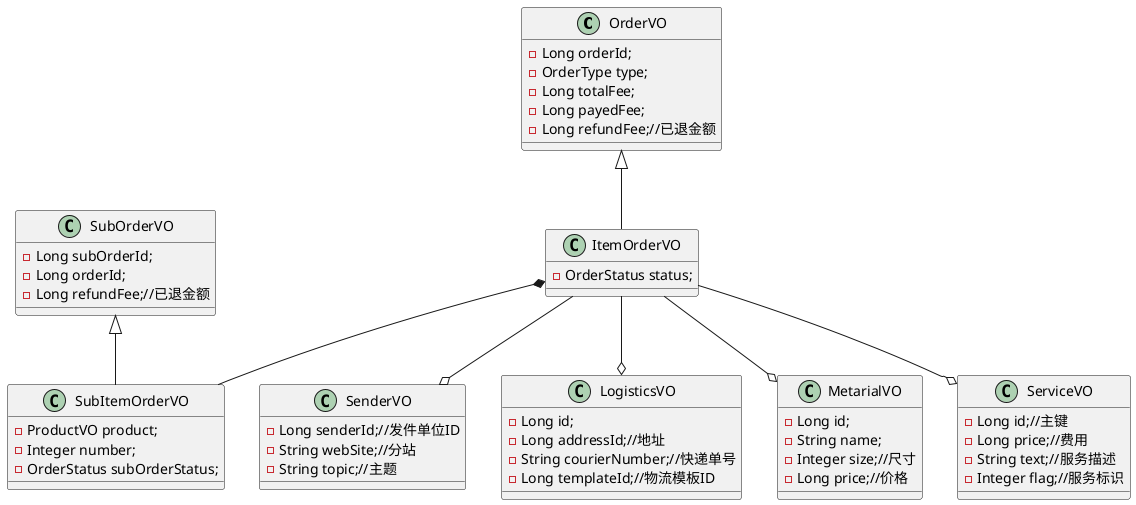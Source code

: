 @startuml

class OrderVO{
-Long orderId;
-OrderType type;
-Long totalFee;
-Long payedFee;
-Long refundFee;//已退金额
}

class ItemOrderVO{
-OrderStatus status;
}

class SubOrderVO{
-Long subOrderId;
-Long orderId;
-Long refundFee;//已退金额
}

class SubItemOrderVO{
-ProductVO product;
-Integer number;
-OrderStatus subOrderStatus;
}

class SenderVO{
-Long senderId;//发件单位ID
-String webSite;//分站
-String topic;//主题
}

class LogisticsVO{
-Long id;
-Long addressId;//地址
-String courierNumber;//快递单号
-Long templateId;//物流模板ID
}

class MetarialVO{
-Long id;
-String name;
-Integer size;//尺寸
-Long price;//价格
}

class ServiceVO{
-Long id;//主键
-Long price;//费用
-String text;//服务描述
-Integer flag;//服务标识
}


OrderVO <|-- ItemOrderVO
SubOrderVO <|-- SubItemOrderVO

ItemOrderVO *-- SubItemOrderVO
ItemOrderVO --o ServiceVO

ItemOrderVO --o SenderVO
ItemOrderVO --o MetarialVO
ItemOrderVO --o LogisticsVO


@enduml